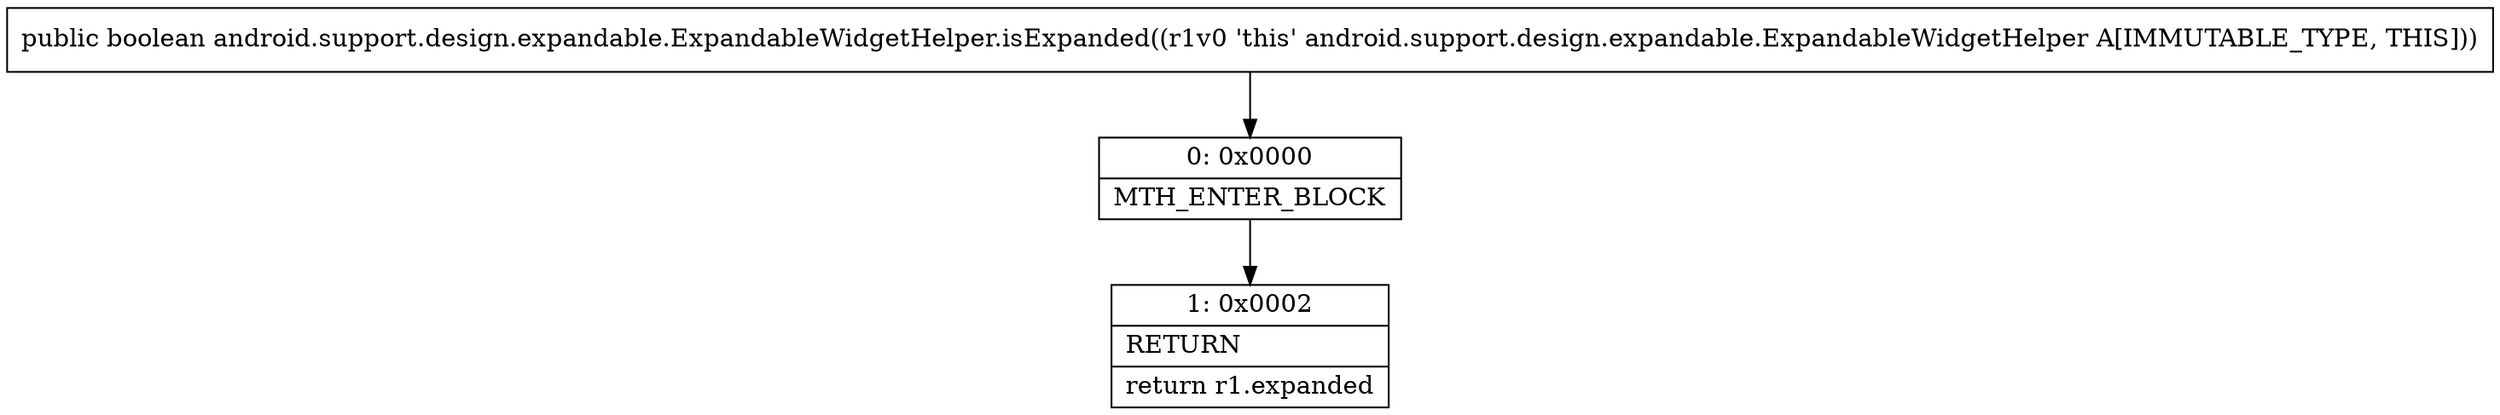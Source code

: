 digraph "CFG forandroid.support.design.expandable.ExpandableWidgetHelper.isExpanded()Z" {
Node_0 [shape=record,label="{0\:\ 0x0000|MTH_ENTER_BLOCK\l}"];
Node_1 [shape=record,label="{1\:\ 0x0002|RETURN\l|return r1.expanded\l}"];
MethodNode[shape=record,label="{public boolean android.support.design.expandable.ExpandableWidgetHelper.isExpanded((r1v0 'this' android.support.design.expandable.ExpandableWidgetHelper A[IMMUTABLE_TYPE, THIS])) }"];
MethodNode -> Node_0;
Node_0 -> Node_1;
}

